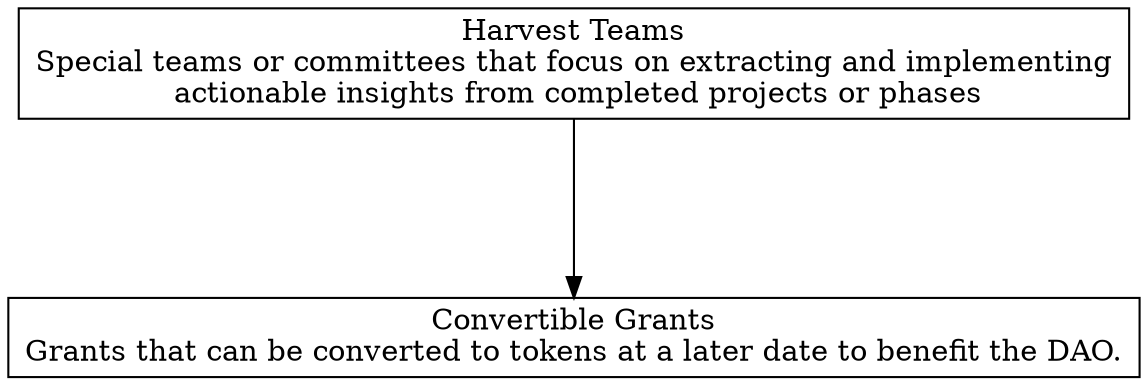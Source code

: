 digraph "" {
	graph [nodesep=0.6,
		rankdir=TB,
		ranksep=1.2
	];
	node [label="\N",
		shape=box
	];
	"Convertible Grants"	[label="Convertible Grants\nGrants that can be converted to tokens at a later date to benefit the DAO.\n"];
	"Harvest Teams"	[label="Harvest Teams\nSpecial teams or committees that focus on extracting and implementing\n actionable insights from completed projects \
or phases"];
	"Harvest Teams" -> "Convertible Grants";
}
